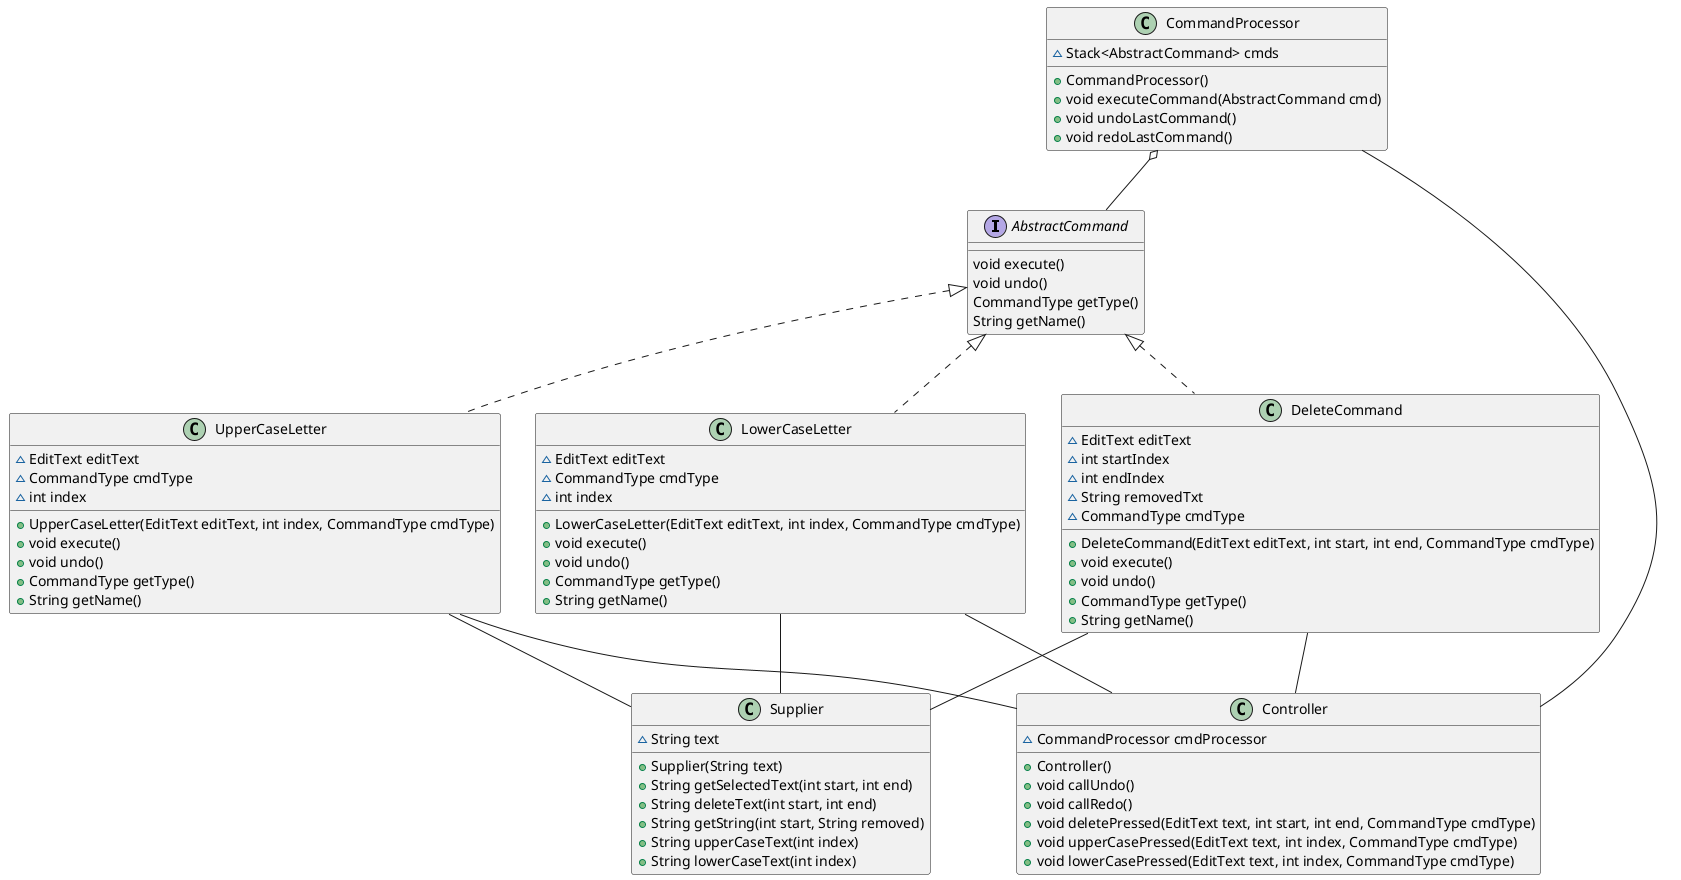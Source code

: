 @startuml

AbstractCommand <|.. UpperCaseLetter
AbstractCommand <|.. LowerCaseLetter
AbstractCommand <|.. DeleteCommand

DeleteCommand--Controller
LowerCaseLetter--Controller
UpperCaseLetter--Controller

DeleteCommand--Supplier
LowerCaseLetter--Supplier
UpperCaseLetter--Supplier

CommandProcessor o--AbstractCommand

interface AbstractCommand {
	void execute()
	void undo()
	CommandType getType()
	String getName()
}

class DeleteCommand {
	~EditText editText
	~int startIndex
	~int endIndex
	~String removedTxt
	~CommandType cmdType
	+DeleteCommand(EditText editText, int start, int end, CommandType cmdType)
	+void execute()
	+void undo()
	+CommandType getType()
	+String getName()
}

class LowerCaseLetter {
	~EditText editText
	~CommandType cmdType
	~int index
	+LowerCaseLetter(EditText editText, int index, CommandType cmdType)
	+void execute()
	+void undo()
	+CommandType getType()
	+String getName()
}

class UpperCaseLetter {
	~EditText editText
	~CommandType cmdType
	~int index
	+UpperCaseLetter(EditText editText, int index, CommandType cmdType)
	+void execute()
	+void undo()
	+CommandType getType()
	+String getName()
}

class CommandProcessor {
	~Stack<AbstractCommand> cmds
	+CommandProcessor()
	+void executeCommand(AbstractCommand cmd)
	+void undoLastCommand()
	+void redoLastCommand()
}

class Supplier {
	~String text
	+Supplier(String text)
	+String getSelectedText(int start, int end)
	+String deleteText(int start, int end)
	+String getString(int start, String removed)
	+String upperCaseText(int index)
	+String lowerCaseText(int index)
}

class Controller {
	~CommandProcessor cmdProcessor
	+Controller()
	+void callUndo()
	+void callRedo()
	+void deletePressed(EditText text, int start, int end, CommandType cmdType)
	+void upperCasePressed(EditText text, int index, CommandType cmdType)
	+void lowerCasePressed(EditText text, int index, CommandType cmdType)
}

CommandProcessor--Controller

@enduml